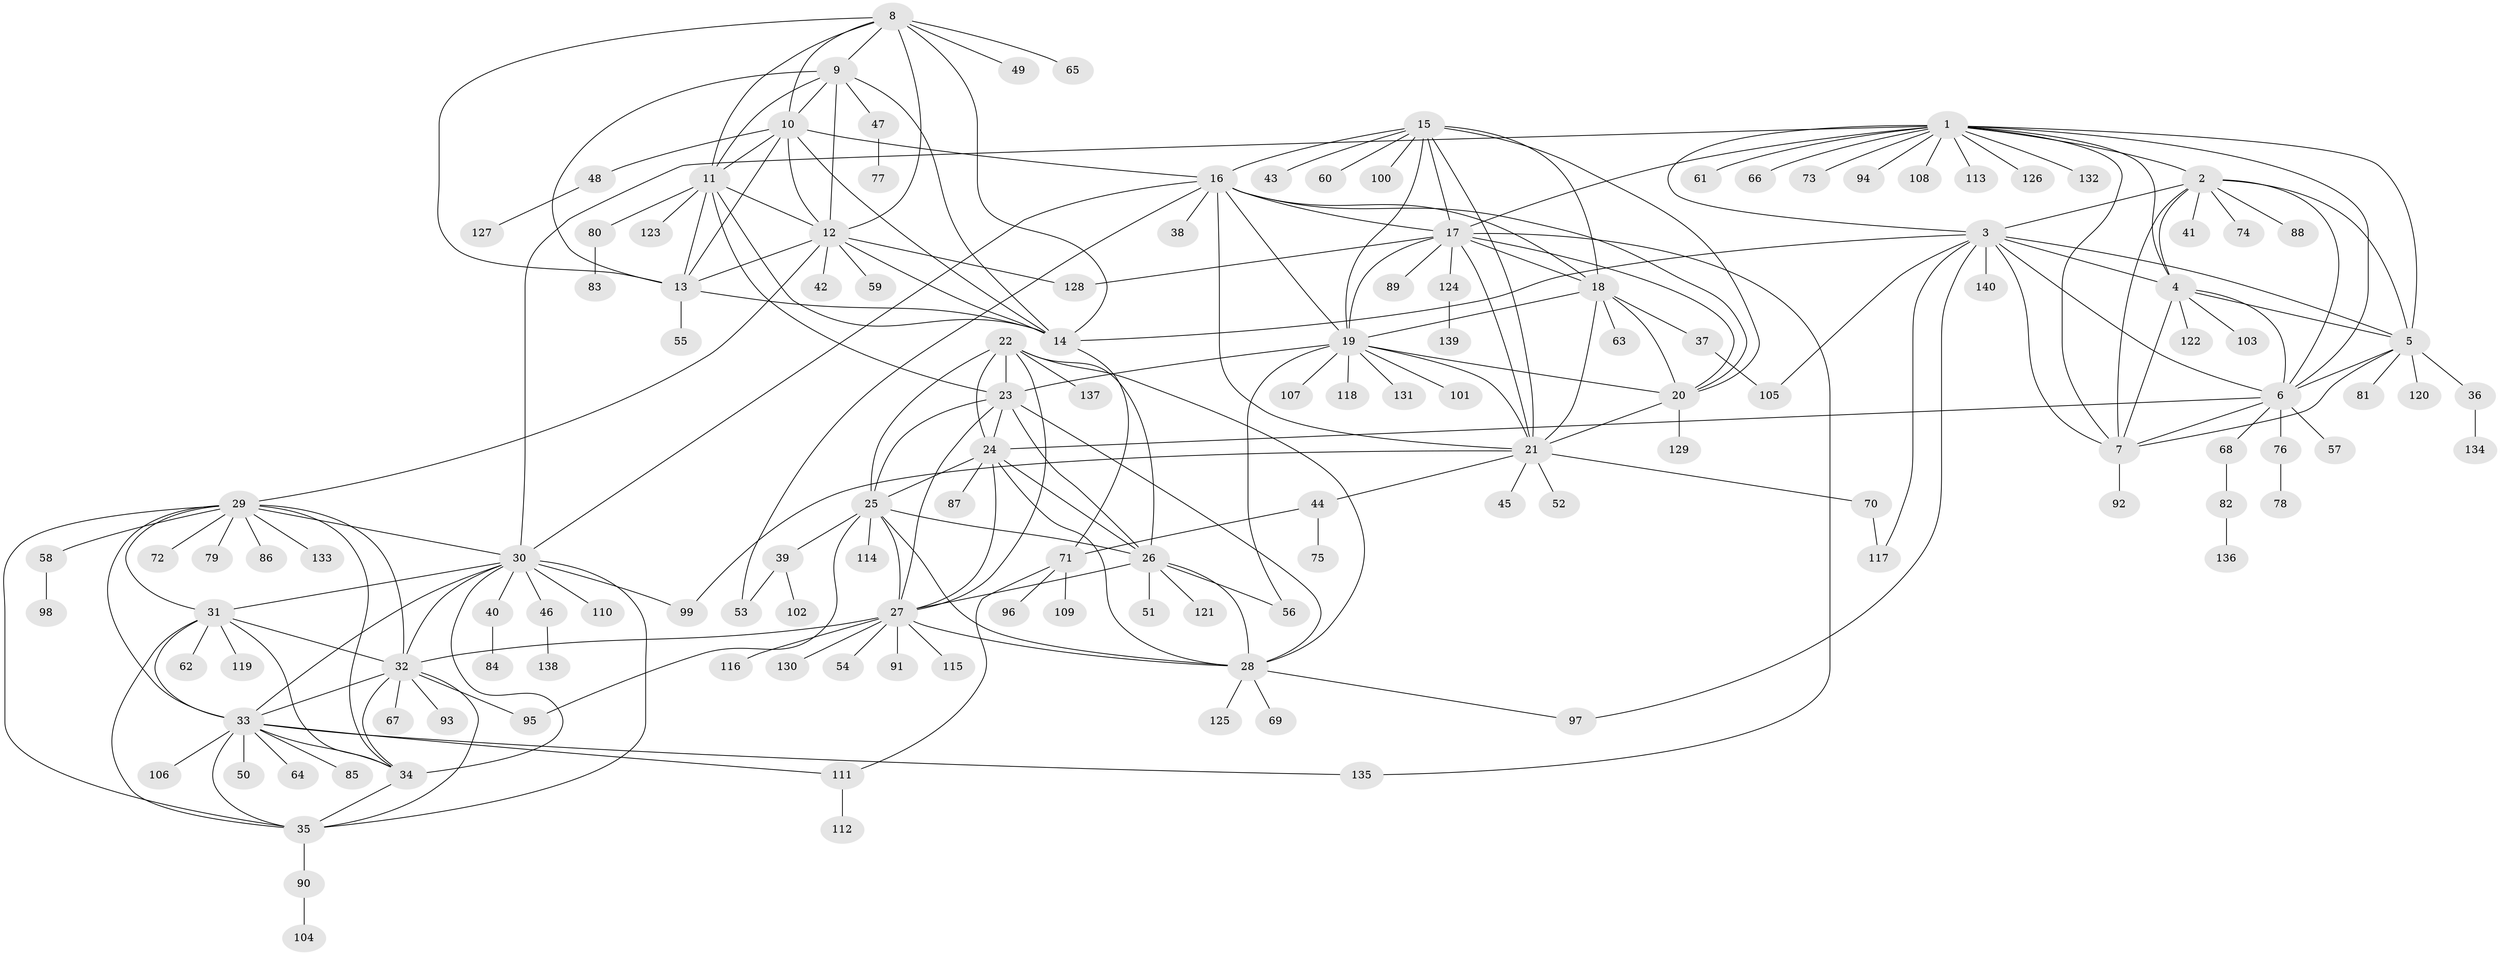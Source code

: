 // Generated by graph-tools (version 1.1) at 2025/26/03/09/25 03:26:48]
// undirected, 140 vertices, 231 edges
graph export_dot {
graph [start="1"]
  node [color=gray90,style=filled];
  1;
  2;
  3;
  4;
  5;
  6;
  7;
  8;
  9;
  10;
  11;
  12;
  13;
  14;
  15;
  16;
  17;
  18;
  19;
  20;
  21;
  22;
  23;
  24;
  25;
  26;
  27;
  28;
  29;
  30;
  31;
  32;
  33;
  34;
  35;
  36;
  37;
  38;
  39;
  40;
  41;
  42;
  43;
  44;
  45;
  46;
  47;
  48;
  49;
  50;
  51;
  52;
  53;
  54;
  55;
  56;
  57;
  58;
  59;
  60;
  61;
  62;
  63;
  64;
  65;
  66;
  67;
  68;
  69;
  70;
  71;
  72;
  73;
  74;
  75;
  76;
  77;
  78;
  79;
  80;
  81;
  82;
  83;
  84;
  85;
  86;
  87;
  88;
  89;
  90;
  91;
  92;
  93;
  94;
  95;
  96;
  97;
  98;
  99;
  100;
  101;
  102;
  103;
  104;
  105;
  106;
  107;
  108;
  109;
  110;
  111;
  112;
  113;
  114;
  115;
  116;
  117;
  118;
  119;
  120;
  121;
  122;
  123;
  124;
  125;
  126;
  127;
  128;
  129;
  130;
  131;
  132;
  133;
  134;
  135;
  136;
  137;
  138;
  139;
  140;
  1 -- 2;
  1 -- 3;
  1 -- 4;
  1 -- 5;
  1 -- 6;
  1 -- 7;
  1 -- 17;
  1 -- 30;
  1 -- 61;
  1 -- 66;
  1 -- 73;
  1 -- 94;
  1 -- 108;
  1 -- 113;
  1 -- 126;
  1 -- 132;
  2 -- 3;
  2 -- 4;
  2 -- 5;
  2 -- 6;
  2 -- 7;
  2 -- 41;
  2 -- 74;
  2 -- 88;
  3 -- 4;
  3 -- 5;
  3 -- 6;
  3 -- 7;
  3 -- 14;
  3 -- 97;
  3 -- 105;
  3 -- 117;
  3 -- 140;
  4 -- 5;
  4 -- 6;
  4 -- 7;
  4 -- 103;
  4 -- 122;
  5 -- 6;
  5 -- 7;
  5 -- 36;
  5 -- 81;
  5 -- 120;
  6 -- 7;
  6 -- 24;
  6 -- 57;
  6 -- 68;
  6 -- 76;
  7 -- 92;
  8 -- 9;
  8 -- 10;
  8 -- 11;
  8 -- 12;
  8 -- 13;
  8 -- 14;
  8 -- 49;
  8 -- 65;
  9 -- 10;
  9 -- 11;
  9 -- 12;
  9 -- 13;
  9 -- 14;
  9 -- 47;
  10 -- 11;
  10 -- 12;
  10 -- 13;
  10 -- 14;
  10 -- 16;
  10 -- 48;
  11 -- 12;
  11 -- 13;
  11 -- 14;
  11 -- 23;
  11 -- 80;
  11 -- 123;
  12 -- 13;
  12 -- 14;
  12 -- 29;
  12 -- 42;
  12 -- 59;
  12 -- 128;
  13 -- 14;
  13 -- 55;
  14 -- 71;
  15 -- 16;
  15 -- 17;
  15 -- 18;
  15 -- 19;
  15 -- 20;
  15 -- 21;
  15 -- 43;
  15 -- 60;
  15 -- 100;
  16 -- 17;
  16 -- 18;
  16 -- 19;
  16 -- 20;
  16 -- 21;
  16 -- 30;
  16 -- 38;
  16 -- 53;
  17 -- 18;
  17 -- 19;
  17 -- 20;
  17 -- 21;
  17 -- 89;
  17 -- 124;
  17 -- 128;
  17 -- 135;
  18 -- 19;
  18 -- 20;
  18 -- 21;
  18 -- 37;
  18 -- 63;
  19 -- 20;
  19 -- 21;
  19 -- 23;
  19 -- 56;
  19 -- 101;
  19 -- 107;
  19 -- 118;
  19 -- 131;
  20 -- 21;
  20 -- 129;
  21 -- 44;
  21 -- 45;
  21 -- 52;
  21 -- 70;
  21 -- 99;
  22 -- 23;
  22 -- 24;
  22 -- 25;
  22 -- 26;
  22 -- 27;
  22 -- 28;
  22 -- 137;
  23 -- 24;
  23 -- 25;
  23 -- 26;
  23 -- 27;
  23 -- 28;
  24 -- 25;
  24 -- 26;
  24 -- 27;
  24 -- 28;
  24 -- 87;
  25 -- 26;
  25 -- 27;
  25 -- 28;
  25 -- 39;
  25 -- 95;
  25 -- 114;
  26 -- 27;
  26 -- 28;
  26 -- 51;
  26 -- 56;
  26 -- 121;
  27 -- 28;
  27 -- 32;
  27 -- 54;
  27 -- 91;
  27 -- 115;
  27 -- 116;
  27 -- 130;
  28 -- 69;
  28 -- 97;
  28 -- 125;
  29 -- 30;
  29 -- 31;
  29 -- 32;
  29 -- 33;
  29 -- 34;
  29 -- 35;
  29 -- 58;
  29 -- 72;
  29 -- 79;
  29 -- 86;
  29 -- 133;
  30 -- 31;
  30 -- 32;
  30 -- 33;
  30 -- 34;
  30 -- 35;
  30 -- 40;
  30 -- 46;
  30 -- 99;
  30 -- 110;
  31 -- 32;
  31 -- 33;
  31 -- 34;
  31 -- 35;
  31 -- 62;
  31 -- 119;
  32 -- 33;
  32 -- 34;
  32 -- 35;
  32 -- 67;
  32 -- 93;
  32 -- 95;
  33 -- 34;
  33 -- 35;
  33 -- 50;
  33 -- 64;
  33 -- 85;
  33 -- 106;
  33 -- 111;
  33 -- 135;
  34 -- 35;
  35 -- 90;
  36 -- 134;
  37 -- 105;
  39 -- 53;
  39 -- 102;
  40 -- 84;
  44 -- 71;
  44 -- 75;
  46 -- 138;
  47 -- 77;
  48 -- 127;
  58 -- 98;
  68 -- 82;
  70 -- 117;
  71 -- 96;
  71 -- 109;
  71 -- 111;
  76 -- 78;
  80 -- 83;
  82 -- 136;
  90 -- 104;
  111 -- 112;
  124 -- 139;
}
